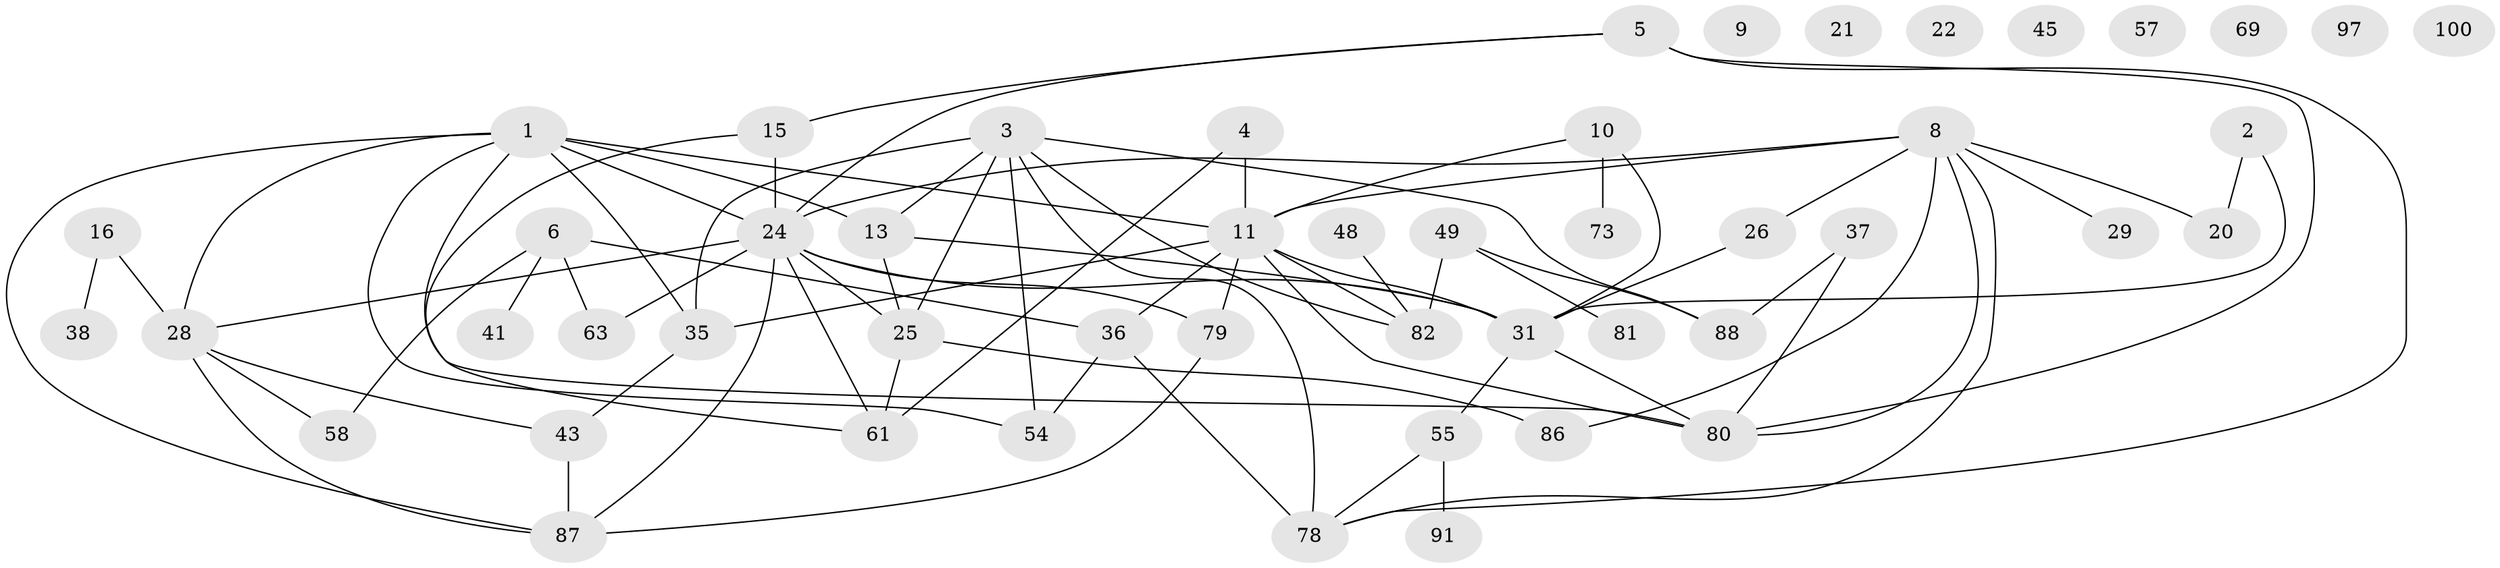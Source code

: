// original degree distribution, {2: 0.34, 6: 0.06, 3: 0.17, 4: 0.13, 0: 0.07, 5: 0.09, 1: 0.13, 7: 0.01}
// Generated by graph-tools (version 1.1) at 2025/12/03/09/25 04:12:58]
// undirected, 50 vertices, 78 edges
graph export_dot {
graph [start="1"]
  node [color=gray90,style=filled];
  1 [super="+7"];
  2;
  3 [super="+19+14"];
  4;
  5 [super="+33+75"];
  6;
  8 [super="+44+67"];
  9;
  10 [super="+23+77"];
  11 [super="+18+27"];
  13 [super="+17"];
  15 [super="+30"];
  16;
  20;
  21 [super="+51"];
  22;
  24 [super="+39+50+89"];
  25 [super="+52"];
  26 [super="+72"];
  28 [super="+46+70"];
  29 [super="+42"];
  31 [super="+40+76+53+32"];
  35 [super="+74"];
  36 [super="+59"];
  37;
  38;
  41 [super="+56"];
  43 [super="+94+98"];
  45;
  48;
  49;
  54;
  55 [super="+68"];
  57;
  58 [super="+64"];
  61 [super="+62"];
  63;
  69;
  73;
  78 [super="+85"];
  79;
  80;
  81 [super="+96"];
  82;
  86;
  87;
  88;
  91;
  97;
  100;
  1 -- 54;
  1 -- 35;
  1 -- 11;
  1 -- 13;
  1 -- 80;
  1 -- 87;
  1 -- 24;
  1 -- 28;
  2 -- 20;
  2 -- 31;
  3 -- 54;
  3 -- 88;
  3 -- 35;
  3 -- 82;
  3 -- 78;
  3 -- 25;
  3 -- 13;
  4 -- 61;
  4 -- 11 [weight=2];
  5 -- 24;
  5 -- 80;
  5 -- 78;
  5 -- 15;
  6 -- 41;
  6 -- 58;
  6 -- 63;
  6 -- 36;
  8 -- 86;
  8 -- 80;
  8 -- 20;
  8 -- 24 [weight=2];
  8 -- 26;
  8 -- 29;
  8 -- 78;
  8 -- 11;
  10 -- 73;
  10 -- 11;
  10 -- 31;
  11 -- 36;
  11 -- 79;
  11 -- 80;
  11 -- 82 [weight=2];
  11 -- 31;
  11 -- 35;
  13 -- 25;
  13 -- 31 [weight=2];
  15 -- 24;
  15 -- 61;
  16 -- 38;
  16 -- 28;
  24 -- 61 [weight=2];
  24 -- 28;
  24 -- 25;
  24 -- 79;
  24 -- 63;
  24 -- 87;
  24 -- 31;
  25 -- 86;
  25 -- 61 [weight=2];
  26 -- 31;
  28 -- 58;
  28 -- 43;
  28 -- 87;
  31 -- 80;
  31 -- 55;
  35 -- 43;
  36 -- 54;
  36 -- 78 [weight=2];
  37 -- 80;
  37 -- 88;
  43 -- 87;
  48 -- 82;
  49 -- 82;
  49 -- 88;
  49 -- 81;
  55 -- 91;
  55 -- 78;
  79 -- 87;
}
